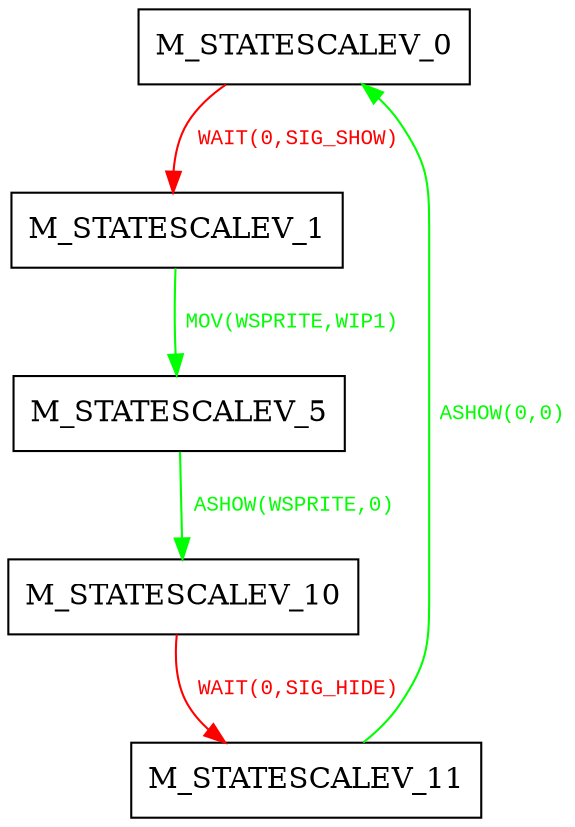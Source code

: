 digraph {
 node [shape=record];
"M_STATESCALEV_0" -> "M_STATESCALEV_1"[color=red, fontcolor=red, label=< <font face="Courier New" point-size="10">
WAIT(0,SIG_SHOW)<br/>
</font>>];
"M_STATESCALEV_1" -> "M_STATESCALEV_5"[color=green, fontcolor=green, label=< <font face="Courier New" point-size="10">
MOV(WSPRITE,WIP1)<br/>
</font>>];
"M_STATESCALEV_5" -> "M_STATESCALEV_10"[color=green, fontcolor=green, label=< <font face="Courier New" point-size="10">
ASHOW(WSPRITE,0)<br/>
</font>>];
"M_STATESCALEV_10" -> "M_STATESCALEV_11"[color=red, fontcolor=red, label=< <font face="Courier New" point-size="10">
WAIT(0,SIG_HIDE)<br/>
</font>>];
"M_STATESCALEV_11" -> "M_STATESCALEV_0"[color=green, fontcolor=green, label=< <font face="Courier New" point-size="10">
ASHOW(0,0)<br/>
</font>>];
}
